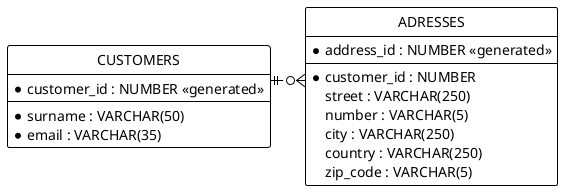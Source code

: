 @startuml

' hide the spot
hide circle

' avoid problems with angled crows feet
skinparam linetype ortho

<style>
classDiagram {
  BackGroundColor white
  LineThickness 1
  LineColor black
}
</style>

entity "CUSTOMERS" as customers {
* customer_id : NUMBER <<generated>>
---
* surname : VARCHAR(50)
* email : VARCHAR(35)
}

entity "ADRESSES" as addresses {
* address_id : NUMBER <<generated>>
---
* customer_id : NUMBER
street : VARCHAR(250)
number : VARCHAR(5)
city : VARCHAR(250)
country : VARCHAR(250)
zip_code : VARCHAR(5)
}

customers ||..o{ addresses
customers -r[hidden]-> addresses

@enduml
